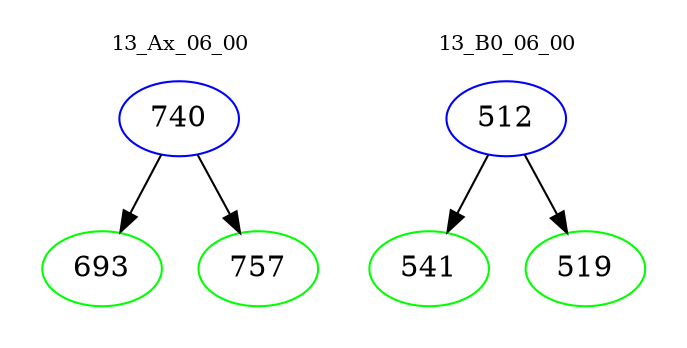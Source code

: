 digraph{
subgraph cluster_0 {
color = white
label = "13_Ax_06_00";
fontsize=10;
T0_740 [label="740", color="blue"]
T0_740 -> T0_693 [color="black"]
T0_693 [label="693", color="green"]
T0_740 -> T0_757 [color="black"]
T0_757 [label="757", color="green"]
}
subgraph cluster_1 {
color = white
label = "13_B0_06_00";
fontsize=10;
T1_512 [label="512", color="blue"]
T1_512 -> T1_541 [color="black"]
T1_541 [label="541", color="green"]
T1_512 -> T1_519 [color="black"]
T1_519 [label="519", color="green"]
}
}
